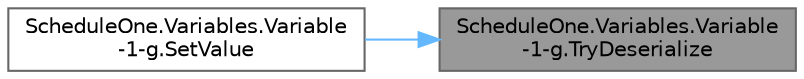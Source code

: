 digraph "ScheduleOne.Variables.Variable-1-g.TryDeserialize"
{
 // LATEX_PDF_SIZE
  bgcolor="transparent";
  edge [fontname=Helvetica,fontsize=10,labelfontname=Helvetica,labelfontsize=10];
  node [fontname=Helvetica,fontsize=10,shape=box,height=0.2,width=0.4];
  rankdir="RL";
  Node1 [id="Node000001",label="ScheduleOne.Variables.Variable\l-1-g.TryDeserialize",height=0.2,width=0.4,color="gray40", fillcolor="grey60", style="filled", fontcolor="black",tooltip=" "];
  Node1 -> Node2 [id="edge1_Node000001_Node000002",dir="back",color="steelblue1",style="solid",tooltip=" "];
  Node2 [id="Node000002",label="ScheduleOne.Variables.Variable\l-1-g.SetValue",height=0.2,width=0.4,color="grey40", fillcolor="white", style="filled",URL="$class_schedule_one_1_1_variables_1_1_variable-1-g.html#a606ecd4884a8f5b2bf13a9fa13718407",tooltip=" "];
}
